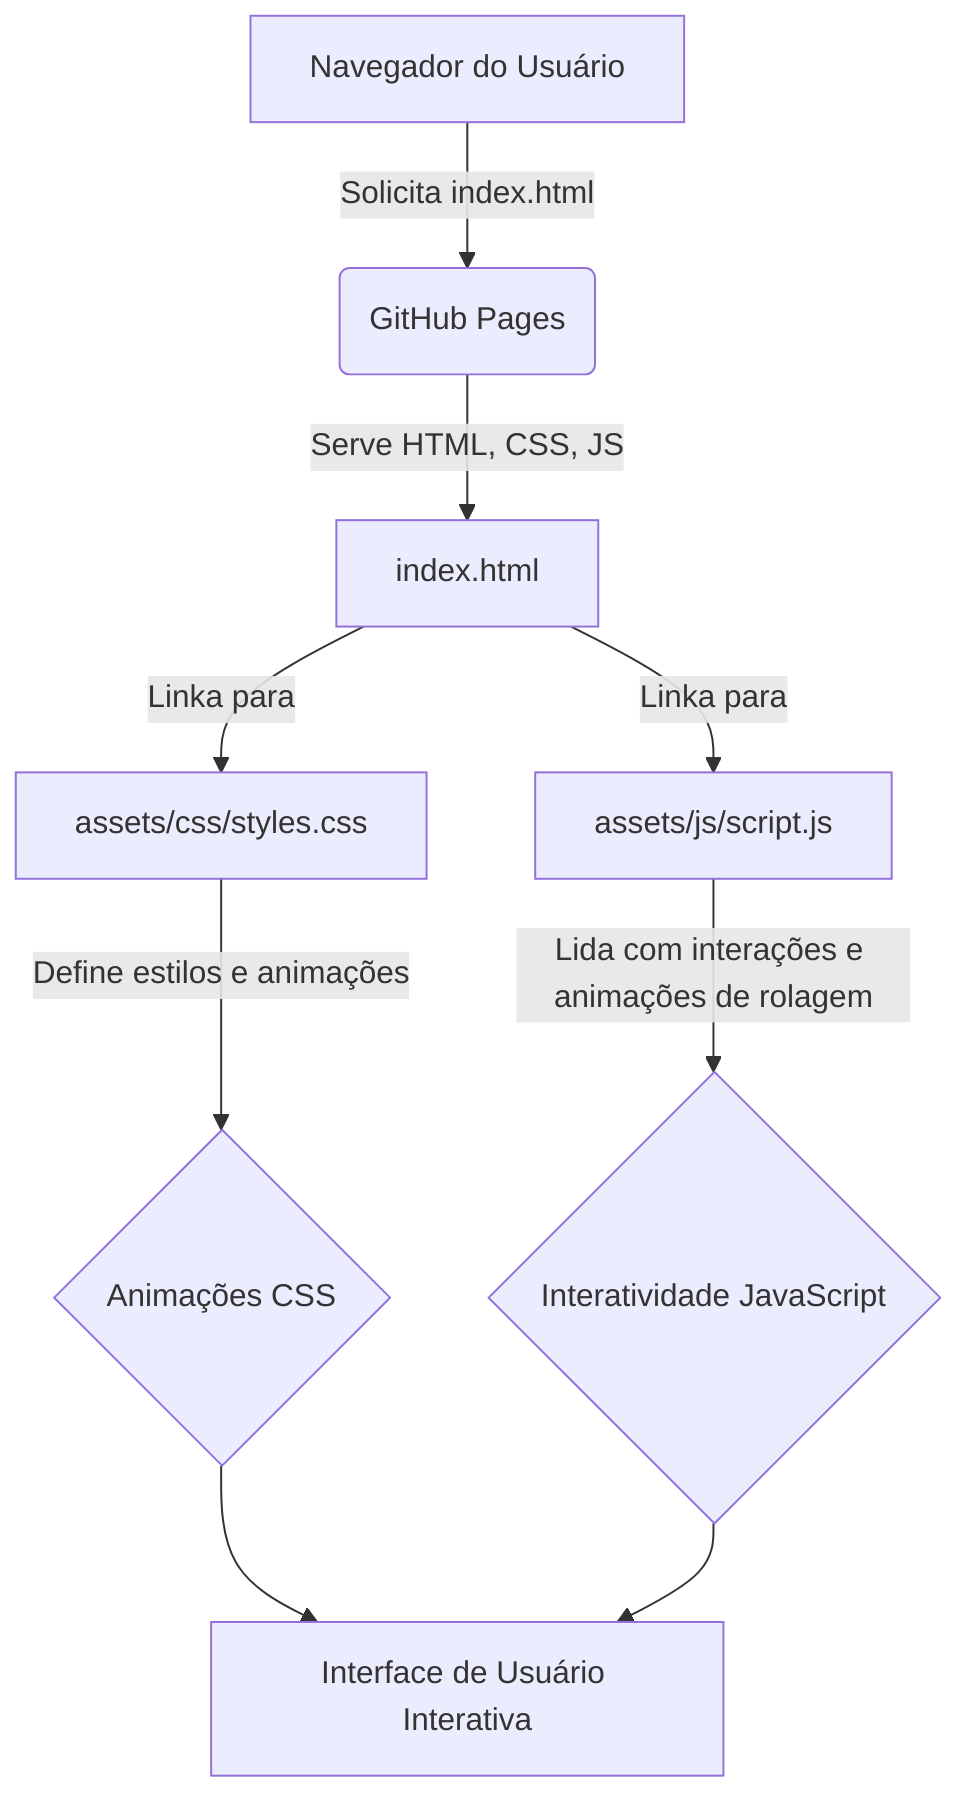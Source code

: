 graph TD
    A[Navegador do Usuário] -->|Solicita index.html| B(GitHub Pages)
    B -->|Serve HTML, CSS, JS| C[index.html]
    C -->|Linka para| D[assets/css/styles.css]
    C -->|Linka para| E[assets/js/script.js]
    D -->|Define estilos e animações| F{Animações CSS}
    E -->|Lida com interações e animações de rolagem| G{Interatividade JavaScript}
    F & G --> H[Interface de Usuário Interativa]